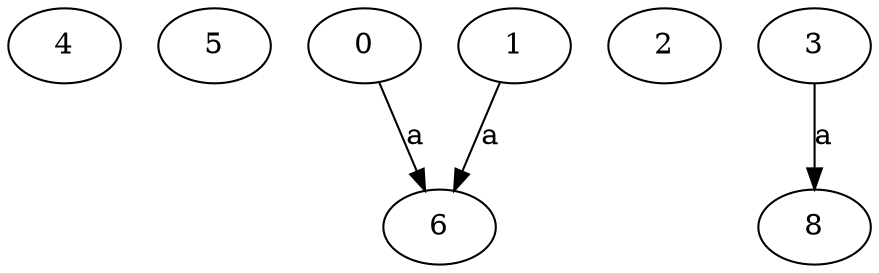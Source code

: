 strict digraph  {
4;
5;
0;
1;
2;
6;
8;
3;
0 -> 6  [label=a];
1 -> 6  [label=a];
3 -> 8  [label=a];
}
